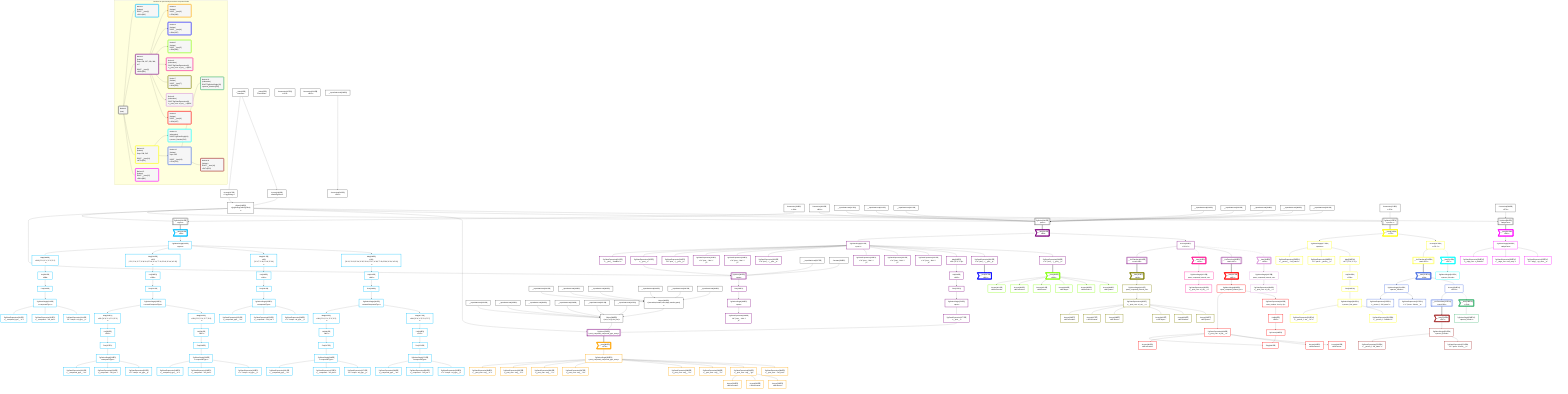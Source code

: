 graph TD
    classDef path fill:#eee,stroke:#000,color:#000
    classDef plan fill:#fff,stroke-width:3px,color:#000
    classDef itemplan fill:#fff,stroke-width:6px,color:#000
    classDef sideeffectplan fill:#f00,stroke-width:6px,color:#000
    classDef bucket fill:#f6f6f6,color:#000,stroke-width:6px,text-align:left


    %% define steps
    __Value3["__Value[3∈0]<br />ᐸcontextᐳ"]:::plan
    __Value5["__Value[5∈0]<br />ᐸrootValueᐳ"]:::plan
    Access197["Access[197∈0]<br />ᐸ3.pgSettingsᐳ"]:::plan
    Access198["Access[198∈0]<br />ᐸ3.withPgClientᐳ"]:::plan
    Object199["Object[199∈0]<br />ᐸ{pgSettings,withPgClient}ᐳ"]:::plan
    Connection200["Connection[200∈0]<br />ᐸ196ᐳ"]:::plan
    PgSelect201[["PgSelect[201∈0]<br />ᐸtypesᐳ"]]:::plan
    __Item202>"__Item[202∈1]<br />ᐸ201ᐳ"]:::itemplan
    PgSelectSingle203["PgSelectSingle[203∈1]<br />ᐸtypesᐳ"]:::plan
    Map588["Map[588∈1]<br />ᐸ203:{”0”:0,”1”:1,”2”:2,”3”:3}ᐳ"]:::plan
    List589["List[589∈1]<br />ᐸ588ᐳ"]:::plan
    First209["First[209∈1]"]:::plan
    PgSelectSingle210["PgSelectSingle[210∈1]<br />ᐸcompoundTypeᐳ"]:::plan
    PgClassExpression211["PgClassExpression[211∈1]<br />ᐸ__compound_type__.”a”ᐳ"]:::plan
    PgClassExpression212["PgClassExpression[212∈1]<br />ᐸ__compound....”foo_bar”ᐳ"]:::plan
    PgClassExpression214["PgClassExpression[214∈1]<br />ᐸ”c”.”compo...nd_type__)ᐳ"]:::plan
    Map598["Map[598∈1]<br />ᐸ203:{”0”:5,”1”:6,”2”:7,”3”:8,”4”:9,”5”:10,”6”:11,”7”:12,”8”:13,”9”:14,”10”:15}ᐳ"]:::plan
    List599["List[599∈1]<br />ᐸ598ᐳ"]:::plan
    First220["First[220∈1]"]:::plan
    PgSelectSingle221["PgSelectSingle[221∈1]<br />ᐸnestedCompoundTypeᐳ"]:::plan
    Map592["Map[592∈1]<br />ᐸ221:{”0”:0,”1”:1,”2”:2,”3”:3}ᐳ"]:::plan
    List593["List[593∈1]<br />ᐸ592ᐳ"]:::plan
    First227["First[227∈1]"]:::plan
    PgSelectSingle228["PgSelectSingle[228∈1]<br />ᐸcompoundTypeᐳ"]:::plan
    PgClassExpression229["PgClassExpression[229∈1]<br />ᐸ__compound_type__.”a”ᐳ"]:::plan
    PgClassExpression230["PgClassExpression[230∈1]<br />ᐸ__compound....”foo_bar”ᐳ"]:::plan
    PgClassExpression232["PgClassExpression[232∈1]<br />ᐸ”c”.”compo...nd_type__)ᐳ"]:::plan
    Map595["Map[595∈1]<br />ᐸ221:{”0”:5,”1”:6,”2”:7,”3”:8}ᐳ"]:::plan
    List596["List[596∈1]<br />ᐸ595ᐳ"]:::plan
    First238["First[238∈1]"]:::plan
    PgSelectSingle239["PgSelectSingle[239∈1]<br />ᐸcompoundTypeᐳ"]:::plan
    PgClassExpression240["PgClassExpression[240∈1]<br />ᐸ__compound_type__.”a”ᐳ"]:::plan
    PgClassExpression241["PgClassExpression[241∈1]<br />ᐸ__compound....”foo_bar”ᐳ"]:::plan
    PgClassExpression243["PgClassExpression[243∈1]<br />ᐸ”c”.”compo...nd_type__)ᐳ"]:::plan
    Map601["Map[601∈1]<br />ᐸ203:{”0”:17,”1”:18,”2”:19,”3”:20}ᐳ"]:::plan
    List602["List[602∈1]<br />ᐸ601ᐳ"]:::plan
    First249["First[249∈1]"]:::plan
    PgSelectSingle250["PgSelectSingle[250∈1]<br />ᐸcompoundTypeᐳ"]:::plan
    PgClassExpression251["PgClassExpression[251∈1]<br />ᐸ__compound_type__.”a”ᐳ"]:::plan
    PgClassExpression252["PgClassExpression[252∈1]<br />ᐸ__compound....”foo_bar”ᐳ"]:::plan
    PgClassExpression254["PgClassExpression[254∈1]<br />ᐸ”c”.”compo...nd_type__)ᐳ"]:::plan
    Map609["Map[609∈1]<br />ᐸ203:{”0”:22,”1”:23,”2”:24,”3”:25,”4”:26,”5”:27,”6”:28,”7”:29,”8”:30,”9”:31,”10”:32}ᐳ"]:::plan
    List610["List[610∈1]<br />ᐸ609ᐳ"]:::plan
    First260["First[260∈1]"]:::plan
    PgSelectSingle261["PgSelectSingle[261∈1]<br />ᐸnestedCompoundTypeᐳ"]:::plan
    Map605["Map[605∈1]<br />ᐸ261:{”0”:0,”1”:1,”2”:2,”3”:3}ᐳ"]:::plan
    List606["List[606∈1]<br />ᐸ605ᐳ"]:::plan
    First267["First[267∈1]"]:::plan
    PgSelectSingle268["PgSelectSingle[268∈1]<br />ᐸcompoundTypeᐳ"]:::plan
    PgClassExpression269["PgClassExpression[269∈1]<br />ᐸ__compound_type__.”a”ᐳ"]:::plan
    PgClassExpression270["PgClassExpression[270∈1]<br />ᐸ__compound....”foo_bar”ᐳ"]:::plan
    PgClassExpression272["PgClassExpression[272∈1]<br />ᐸ”c”.”compo...nd_type__)ᐳ"]:::plan
    Map607["Map[607∈1]<br />ᐸ261:{”0”:4,”1”:5,”2”:6,”3”:7}ᐳ"]:::plan
    List608["List[608∈1]<br />ᐸ607ᐳ"]:::plan
    First278["First[278∈1]"]:::plan
    PgSelectSingle279["PgSelectSingle[279∈1]<br />ᐸcompoundTypeᐳ"]:::plan
    PgClassExpression280["PgClassExpression[280∈1]<br />ᐸ__compound_type__.”a”ᐳ"]:::plan
    PgClassExpression281["PgClassExpression[281∈1]<br />ᐸ__compound....”foo_bar”ᐳ"]:::plan
    PgClassExpression283["PgClassExpression[283∈1]<br />ᐸ”c”.”compo...nd_type__)ᐳ"]:::plan
    Connection308["Connection[308∈0]<br />ᐸ304ᐳ"]:::plan
    __InputStaticLeaf317["__InputStaticLeaf[317∈0]"]:::plan
    __InputStaticLeaf321["__InputStaticLeaf[321∈0]"]:::plan
    __InputStaticLeaf322["__InputStaticLeaf[322∈0]"]:::plan
    __InputStaticLeaf329["__InputStaticLeaf[329∈0]"]:::plan
    __InputStaticLeaf333["__InputStaticLeaf[333∈0]"]:::plan
    __InputStaticLeaf334["__InputStaticLeaf[334∈0]"]:::plan
    __InputStaticLeaf349["__InputStaticLeaf[349∈0]"]:::plan
    __InputStaticLeaf350["__InputStaticLeaf[350∈0]"]:::plan
    PgSelect309[["PgSelect[309∈0]<br />ᐸpostᐳ"]]:::plan
    __Item310>"__Item[310∈2]<br />ᐸ309ᐳ"]:::itemplan
    PgSelectSingle311["PgSelectSingle[311∈2]<br />ᐸpostᐳ"]:::plan
    PgClassExpression312["PgClassExpression[312∈2]<br />ᐸ__post__.”headline”ᐳ"]:::plan
    PgClassExpression315["PgClassExpression[315∈2]<br />ᐸ__post__ᐳ"]:::plan
    PgClassExpression316["PgClassExpression[316∈2]<br />ᐸ”a”.”post_...(__post__)ᐳ"]:::plan
    PgClassExpression320["PgClassExpression[320∈2]<br />ᐸ”a”.”post_...lder! */<br />)ᐳ"]:::plan
    PgClassExpression324["PgClassExpression[324∈2]<br />ᐸ”a”.”post_...lder! */<br />)ᐳ"]:::plan
    PgClassExpression328["PgClassExpression[328∈2]<br />ᐸ”a”.”post_...(__post__)ᐳ"]:::plan
    PgClassExpression332["PgClassExpression[332∈2]<br />ᐸ”a”.”post_...lder! */<br />)ᐳ"]:::plan
    PgClassExpression336["PgClassExpression[336∈2]<br />ᐸ”a”.”post_...lder! */<br />)ᐳ"]:::plan
    __InputStaticLeaf337["__InputStaticLeaf[337∈0]"]:::plan
    Constant339["Constant[339∈0]"]:::plan
    PgSelect341[["PgSelect[341∈2]<br />ᐸpostᐳ"]]:::plan
    First345["First[345∈2]"]:::plan
    PgSelectSingle346["PgSelectSingle[346∈2]<br />ᐸpostᐳ"]:::plan
    PgClassExpression348["PgClassExpression[348∈2]<br />ᐸ”a”.”post_...lder! */<br />)ᐳ"]:::plan
    PgClassExpression352["PgClassExpression[352∈2]<br />ᐸ”a”.”post_...lder! */<br />)ᐳ"]:::plan
    __InputStaticLeaf354["__InputStaticLeaf[354∈0]"]:::plan
    __InputStaticLeaf355["__InputStaticLeaf[355∈0]"]:::plan
    __InputStaticLeaf356["__InputStaticLeaf[356∈0]"]:::plan
    __InputStaticLeaf358["__InputStaticLeaf[358∈0]"]:::plan
    __InputStaticLeaf359["__InputStaticLeaf[359∈0]"]:::plan
    __InputStaticLeaf361["__InputStaticLeaf[361∈0]"]:::plan
    __InputStaticLeaf362["__InputStaticLeaf[362∈0]"]:::plan
    __InputStaticLeaf363["__InputStaticLeaf[363∈0]"]:::plan
    __InputStaticLeaf364["__InputStaticLeaf[364∈0]"]:::plan
    __InputStaticLeaf365["__InputStaticLeaf[365∈0]"]:::plan
    __InputStaticLeaf366["__InputStaticLeaf[366∈0]"]:::plan
    __InputStaticLeaf367["__InputStaticLeaf[367∈0]"]:::plan
    Object369["Object[369∈0]<br />ᐸ{seconds,minutes,hours,days,months,years}ᐳ"]:::plan
    Object368["Object[368∈0]<br />ᐸ{a,b,c,e,f,g,foo_bar}ᐳ"]:::plan
    Map603["Map[603∈2]<br />ᐸ311:{”0”:3,”1”:4}ᐳ"]:::plan
    List604["List[604∈2]<br />ᐸ603ᐳ"]:::plan
    First375["First[375∈2]"]:::plan
    PgSelectSingle376["PgSelectSingle[376∈2]<br />ᐸpostᐳ"]:::plan
    PgClassExpression377["PgClassExpression[377∈2]<br />ᐸ__post__ᐳ"]:::plan
    PgSelect378[["PgSelect[378∈2]<br />ᐸpost_computed_compound_type_arrayᐳ"]]:::plan
    __Item382>"__Item[382∈3]<br />ᐸ378ᐳ"]:::itemplan
    PgSelectSingle383["PgSelectSingle[383∈3]<br />ᐸpost_computed_compound_type_arrayᐳ"]:::plan
    PgClassExpression384["PgClassExpression[384∈3]<br />ᐸ__post_com...rray__.”a”ᐳ"]:::plan
    PgClassExpression385["PgClassExpression[385∈3]<br />ᐸ__post_com...rray__.”b”ᐳ"]:::plan
    PgClassExpression386["PgClassExpression[386∈3]<br />ᐸ__post_com...rray__.”c”ᐳ"]:::plan
    PgClassExpression387["PgClassExpression[387∈3]<br />ᐸ__post_com...rray__.”d”ᐳ"]:::plan
    PgClassExpression388["PgClassExpression[388∈3]<br />ᐸ__post_com...rray__.”e”ᐳ"]:::plan
    PgClassExpression389["PgClassExpression[389∈3]<br />ᐸ__post_com...rray__.”f”ᐳ"]:::plan
    PgClassExpression390["PgClassExpression[390∈3]<br />ᐸ__post_com...rray__.”g”ᐳ"]:::plan
    Access391["Access[391∈3]<br />ᐸ390.secondsᐳ"]:::plan
    Access392["Access[392∈3]<br />ᐸ390.minutesᐳ"]:::plan
    Access393["Access[393∈3]<br />ᐸ390.hoursᐳ"]:::plan
    PgClassExpression394["PgClassExpression[394∈3]<br />ᐸ__post_com....”foo_bar”ᐳ"]:::plan
    PgClassExpression396["PgClassExpression[396∈2]<br />ᐸ”a”.”post_...(__post__)ᐳ"]:::plan
    __Item397>"__Item[397∈4]<br />ᐸ396ᐳ"]:::itemplan
    PgClassExpression399["PgClassExpression[399∈2]<br />ᐸ”a”.”post_...(__post__)ᐳ"]:::plan
    __Item400>"__Item[400∈5]<br />ᐸ399ᐳ"]:::itemplan
    Access401["Access[401∈5]<br />ᐸ400.secondsᐳ"]:::plan
    Access402["Access[402∈5]<br />ᐸ400.minutesᐳ"]:::plan
    Access403["Access[403∈5]<br />ᐸ400.hoursᐳ"]:::plan
    Access404["Access[404∈5]<br />ᐸ400.daysᐳ"]:::plan
    Access405["Access[405∈5]<br />ᐸ400.monthsᐳ"]:::plan
    Access406["Access[406∈5]<br />ᐸ400.yearsᐳ"]:::plan
    Connection417["Connection[417∈0]<br />ᐸ413ᐳ"]:::plan
    Access600["Access[600∈2]<br />ᐸ310.0ᐳ"]:::plan
    __ListTransform419[["__ListTransform[419∈2]<br />ᐸeach:418ᐳ"]]:::plan
    __Item420>"__Item[420∈6]<br />ᐸ600ᐳ"]:::itemplan
    PgSelectSingle421["PgSelectSingle[421∈6]<br />ᐸpost_computed_interval_setᐳ"]:::plan
    PgClassExpression422["PgClassExpression[422∈6]<br />ᐸ__post_com...al_set__.vᐳ"]:::plan
    __Item423>"__Item[423∈7]<br />ᐸ419ᐳ"]:::itemplan
    PgSelectSingle424["PgSelectSingle[424∈7]<br />ᐸpost_computed_interval_setᐳ"]:::plan
    PgClassExpression425["PgClassExpression[425∈7]<br />ᐸ__post_com...al_set__.vᐳ"]:::plan
    Access426["Access[426∈7]<br />ᐸ425.secondsᐳ"]:::plan
    Access427["Access[427∈7]<br />ᐸ425.minutesᐳ"]:::plan
    Access428["Access[428∈7]<br />ᐸ425.hoursᐳ"]:::plan
    Access429["Access[429∈7]<br />ᐸ425.daysᐳ"]:::plan
    Access430["Access[430∈7]<br />ᐸ425.monthsᐳ"]:::plan
    Access431["Access[431∈7]<br />ᐸ425.yearsᐳ"]:::plan
    __ListTransform433[["__ListTransform[433∈2]<br />ᐸeach:432ᐳ"]]:::plan
    __Item434>"__Item[434∈8]<br />ᐸ600ᐳ"]:::itemplan
    PgSelectSingle435["PgSelectSingle[435∈8]<br />ᐸpost_computed_interval_setᐳ"]:::plan
    PgClassExpression436["PgClassExpression[436∈8]<br />ᐸ__post_com...al_set__.vᐳ"]:::plan
    __Item437>"__Item[437∈9]<br />ᐸ433ᐳ"]:::itemplan
    PgSelectSingle438["PgSelectSingle[438∈9]<br />ᐸpost_computed_interval_setᐳ"]:::plan
    PgClassExpression439["PgClassExpression[439∈9]<br />ᐸ__post_com...al_set__.vᐳ"]:::plan
    PgClassExpression445["PgClassExpression[445∈9]<br />ᐸrow_number...tion by 1)ᐳ"]:::plan
    List446["List[446∈9]<br />ᐸ445ᐳ"]:::plan
    PgCursor444["PgCursor[444∈9]"]:::plan
    Edge440["Edge[440∈9]"]:::plan
    Access441["Access[441∈9]<br />ᐸ439.secondsᐳ"]:::plan
    Access442["Access[442∈9]<br />ᐸ439.minutesᐳ"]:::plan
    Access443["Access[443∈9]<br />ᐸ439.hoursᐳ"]:::plan
    Connection474["Connection[474∈0]<br />ᐸ470ᐳ"]:::plan
    PgSelect475[["PgSelect[475∈0]<br />ᐸpersonᐳ"]]:::plan
    __Item476>"__Item[476∈10]<br />ᐸ475ᐳ"]:::itemplan
    PgSelectSingle477["PgSelectSingle[477∈10]<br />ᐸpersonᐳ"]:::plan
    PgClassExpression478["PgClassExpression[478∈10]<br />ᐸ__person__...full_name”ᐳ"]:::plan
    PgClassExpression480["PgClassExpression[480∈10]<br />ᐸ”c”.”perso..._person__)ᐳ"]:::plan
    Connection508["Connection[508∈0]<br />ᐸ504ᐳ"]:::plan
    Access597["Access[597∈10]<br />ᐸ476.2ᐳ"]:::plan
    __ListTransform510[["__ListTransform[510∈10]<br />ᐸeach:509ᐳ"]]:::plan
    __Item511>"__Item[511∈11]<br />ᐸ597ᐳ"]:::itemplan
    PgSelectSingle512["PgSelectSingle[512∈11]<br />ᐸperson_friendsᐳ"]:::plan
    __Item513>"__Item[513∈12]<br />ᐸ510ᐳ"]:::itemplan
    PgSelectSingle514["PgSelectSingle[514∈12]<br />ᐸperson_friendsᐳ"]:::plan
    PgClassExpression515["PgClassExpression[515∈12]<br />ᐸ__person_f...full_name”ᐳ"]:::plan
    PgClassExpression517["PgClassExpression[517∈12]<br />ᐸ”c”.”perso...friends__)ᐳ"]:::plan
    __InputStaticLeaf518["__InputStaticLeaf[518∈0]"]:::plan
    Connection545["Connection[545∈0]<br />ᐸ541ᐳ"]:::plan
    Access594["Access[594∈12]<br />ᐸ513.0ᐳ"]:::plan
    __ListTransform547[["__ListTransform[547∈12]<br />ᐸeach:546ᐳ"]]:::plan
    __Item548>"__Item[548∈13]<br />ᐸ594ᐳ"]:::itemplan
    PgSelectSingle549["PgSelectSingle[549∈13]<br />ᐸperson_friendsᐳ"]:::plan
    __Item550>"__Item[550∈14]<br />ᐸ547ᐳ"]:::itemplan
    PgSelectSingle551["PgSelectSingle[551∈14]<br />ᐸperson_friendsᐳ"]:::plan
    PgClassExpression552["PgClassExpression[552∈14]<br />ᐸ__person_f...full_name”ᐳ"]:::plan
    PgClassExpression554["PgClassExpression[554∈14]<br />ᐸ”c”.”perso...friends__)ᐳ"]:::plan
    Map590["Map[590∈10]<br />ᐸ477:{”0”:0,”1”:1}ᐳ"]:::plan
    List591["List[591∈10]<br />ᐸ590ᐳ"]:::plan
    First560["First[560∈10]"]:::plan
    PgSelectSingle561["PgSelectSingle[561∈10]<br />ᐸperson_first_postᐳ"]:::plan
    PgClassExpression562["PgClassExpression[562∈10]<br />ᐸ__person_f...ost__.”id”ᐳ"]:::plan
    PgClassExpression563["PgClassExpression[563∈10]<br />ᐸ__person_f...”headline”ᐳ"]:::plan
    Connection580["Connection[580∈0]<br />ᐸ576ᐳ"]:::plan
    PgSelect581[["PgSelect[581∈0]<br />ᐸedgeCaseᐳ"]]:::plan
    __Item582>"__Item[582∈15]<br />ᐸ581ᐳ"]:::itemplan
    PgSelectSingle583["PgSelectSingle[583∈15]<br />ᐸedgeCaseᐳ"]:::plan
    PgClassExpression584["PgClassExpression[584∈15]<br />ᐸ__edge_cas...s_default”ᐳ"]:::plan
    PgClassExpression585["PgClassExpression[585∈15]<br />ᐸ__edge_cas...cast_easy”ᐳ"]:::plan
    PgClassExpression587["PgClassExpression[587∈15]<br />ᐸ”c”.”edge_...ge_case__)ᐳ"]:::plan

    %% plan dependencies
    __Value3 --> Access197
    __Value3 --> Access198
    Access197 & Access198 --> Object199
    Object199 & Connection200 --> PgSelect201
    PgSelect201 ==> __Item202
    __Item202 --> PgSelectSingle203
    PgSelectSingle203 --> Map588
    Map588 --> List589
    List589 --> First209
    First209 --> PgSelectSingle210
    PgSelectSingle210 --> PgClassExpression211
    PgSelectSingle210 --> PgClassExpression212
    PgSelectSingle210 --> PgClassExpression214
    PgSelectSingle203 --> Map598
    Map598 --> List599
    List599 --> First220
    First220 --> PgSelectSingle221
    PgSelectSingle221 --> Map592
    Map592 --> List593
    List593 --> First227
    First227 --> PgSelectSingle228
    PgSelectSingle228 --> PgClassExpression229
    PgSelectSingle228 --> PgClassExpression230
    PgSelectSingle228 --> PgClassExpression232
    PgSelectSingle221 --> Map595
    Map595 --> List596
    List596 --> First238
    First238 --> PgSelectSingle239
    PgSelectSingle239 --> PgClassExpression240
    PgSelectSingle239 --> PgClassExpression241
    PgSelectSingle239 --> PgClassExpression243
    PgSelectSingle203 --> Map601
    Map601 --> List602
    List602 --> First249
    First249 --> PgSelectSingle250
    PgSelectSingle250 --> PgClassExpression251
    PgSelectSingle250 --> PgClassExpression252
    PgSelectSingle250 --> PgClassExpression254
    PgSelectSingle203 --> Map609
    Map609 --> List610
    List610 --> First260
    First260 --> PgSelectSingle261
    PgSelectSingle261 --> Map605
    Map605 --> List606
    List606 --> First267
    First267 --> PgSelectSingle268
    PgSelectSingle268 --> PgClassExpression269
    PgSelectSingle268 --> PgClassExpression270
    PgSelectSingle268 --> PgClassExpression272
    PgSelectSingle261 --> Map607
    Map607 --> List608
    List608 --> First278
    First278 --> PgSelectSingle279
    PgSelectSingle279 --> PgClassExpression280
    PgSelectSingle279 --> PgClassExpression281
    PgSelectSingle279 --> PgClassExpression283
    Object199 & Connection308 & __InputStaticLeaf317 & __InputStaticLeaf321 & __InputStaticLeaf322 & __InputStaticLeaf329 & __InputStaticLeaf333 & __InputStaticLeaf334 & __InputStaticLeaf349 & __InputStaticLeaf350 --> PgSelect309
    PgSelect309 ==> __Item310
    __Item310 --> PgSelectSingle311
    PgSelectSingle311 --> PgClassExpression312
    PgSelectSingle311 --> PgClassExpression315
    PgSelectSingle311 --> PgClassExpression316
    PgSelectSingle311 --> PgClassExpression320
    PgSelectSingle311 --> PgClassExpression324
    PgSelectSingle311 --> PgClassExpression328
    PgSelectSingle311 --> PgClassExpression332
    PgSelectSingle311 --> PgClassExpression336
    Object199 & PgClassExpression315 & __InputStaticLeaf337 & Constant339 --> PgSelect341
    PgSelect341 --> First345
    First345 --> PgSelectSingle346
    PgSelectSingle346 --> PgClassExpression348
    PgSelectSingle311 --> PgClassExpression352
    __InputStaticLeaf361 & __InputStaticLeaf362 & __InputStaticLeaf363 & __InputStaticLeaf364 & __InputStaticLeaf365 & __InputStaticLeaf366 --> Object369
    __InputStaticLeaf354 & __InputStaticLeaf355 & __InputStaticLeaf356 & __InputStaticLeaf358 & __InputStaticLeaf359 & Object369 & __InputStaticLeaf367 --> Object368
    PgSelectSingle311 --> Map603
    Map603 --> List604
    List604 --> First375
    First375 --> PgSelectSingle376
    PgSelectSingle376 --> PgClassExpression377
    Object199 & PgClassExpression377 & Object368 --> PgSelect378
    PgSelect378 ==> __Item382
    __Item382 --> PgSelectSingle383
    PgSelectSingle383 --> PgClassExpression384
    PgSelectSingle383 --> PgClassExpression385
    PgSelectSingle383 --> PgClassExpression386
    PgSelectSingle383 --> PgClassExpression387
    PgSelectSingle383 --> PgClassExpression388
    PgSelectSingle383 --> PgClassExpression389
    PgSelectSingle383 --> PgClassExpression390
    PgClassExpression390 --> Access391
    PgClassExpression390 --> Access392
    PgClassExpression390 --> Access393
    PgSelectSingle383 --> PgClassExpression394
    PgSelectSingle311 --> PgClassExpression396
    PgClassExpression396 ==> __Item397
    PgSelectSingle311 --> PgClassExpression399
    PgClassExpression399 ==> __Item400
    __Item400 --> Access401
    __Item400 --> Access402
    __Item400 --> Access403
    __Item400 --> Access404
    __Item400 --> Access405
    __Item400 --> Access406
    __Item310 --> Access600
    Access600 --> __ListTransform419
    Access600 -.-> __Item420
    __Item420 --> PgSelectSingle421
    PgSelectSingle421 --> PgClassExpression422
    __ListTransform419 ==> __Item423
    __Item423 --> PgSelectSingle424
    PgSelectSingle424 --> PgClassExpression425
    PgClassExpression425 --> Access426
    PgClassExpression425 --> Access427
    PgClassExpression425 --> Access428
    PgClassExpression425 --> Access429
    PgClassExpression425 --> Access430
    PgClassExpression425 --> Access431
    Access600 --> __ListTransform433
    Access600 -.-> __Item434
    __Item434 --> PgSelectSingle435
    PgSelectSingle435 --> PgClassExpression436
    __ListTransform433 ==> __Item437
    __Item437 --> PgSelectSingle438
    PgSelectSingle438 --> PgClassExpression439
    PgSelectSingle438 --> PgClassExpression445
    PgClassExpression445 --> List446
    List446 --> PgCursor444
    PgClassExpression439 & PgCursor444 --> Edge440
    PgClassExpression439 --> Access441
    PgClassExpression439 --> Access442
    PgClassExpression439 --> Access443
    Object199 & Connection474 --> PgSelect475
    PgSelect475 ==> __Item476
    __Item476 --> PgSelectSingle477
    PgSelectSingle477 --> PgClassExpression478
    PgSelectSingle477 --> PgClassExpression480
    __Item476 --> Access597
    Access597 --> __ListTransform510
    Access597 -.-> __Item511
    __Item511 --> PgSelectSingle512
    __ListTransform510 ==> __Item513
    __Item513 --> PgSelectSingle514
    PgSelectSingle514 --> PgClassExpression515
    PgSelectSingle514 --> PgClassExpression517
    __InputStaticLeaf518 --> Connection545
    __Item513 --> Access594
    Access594 --> __ListTransform547
    Access594 -.-> __Item548
    __Item548 --> PgSelectSingle549
    __ListTransform547 ==> __Item550
    __Item550 --> PgSelectSingle551
    PgSelectSingle551 --> PgClassExpression552
    PgSelectSingle551 --> PgClassExpression554
    PgSelectSingle477 --> Map590
    Map590 --> List591
    List591 --> First560
    First560 --> PgSelectSingle561
    PgSelectSingle561 --> PgClassExpression562
    PgSelectSingle561 --> PgClassExpression563
    Object199 & Connection580 --> PgSelect581
    PgSelect581 ==> __Item582
    __Item582 --> PgSelectSingle583
    PgSelectSingle583 --> PgClassExpression584
    PgSelectSingle583 --> PgClassExpression585
    PgSelectSingle583 --> PgClassExpression587

    %% plan-to-path relationships

    subgraph "Buckets for queries/v4/procedure-computed-fields"
    Bucket0("Bucket 0<br />(root)"):::bucket
    classDef bucket0 stroke:#696969
    class Bucket0,__Value3,__Value5,Access197,Access198,Object199,Connection200,PgSelect201,Connection308,PgSelect309,__InputStaticLeaf317,__InputStaticLeaf321,__InputStaticLeaf322,__InputStaticLeaf329,__InputStaticLeaf333,__InputStaticLeaf334,__InputStaticLeaf337,Constant339,__InputStaticLeaf349,__InputStaticLeaf350,__InputStaticLeaf354,__InputStaticLeaf355,__InputStaticLeaf356,__InputStaticLeaf358,__InputStaticLeaf359,__InputStaticLeaf361,__InputStaticLeaf362,__InputStaticLeaf363,__InputStaticLeaf364,__InputStaticLeaf365,__InputStaticLeaf366,__InputStaticLeaf367,Object368,Object369,Connection417,Connection474,PgSelect475,Connection508,__InputStaticLeaf518,Connection545,Connection580,PgSelect581 bucket0
    Bucket1("Bucket 1<br />(listItem)<br />ROOT __Item{1}ᐸ201ᐳ[202]"):::bucket
    classDef bucket1 stroke:#00bfff
    class Bucket1,__Item202,PgSelectSingle203,First209,PgSelectSingle210,PgClassExpression211,PgClassExpression212,PgClassExpression214,First220,PgSelectSingle221,First227,PgSelectSingle228,PgClassExpression229,PgClassExpression230,PgClassExpression232,First238,PgSelectSingle239,PgClassExpression240,PgClassExpression241,PgClassExpression243,First249,PgSelectSingle250,PgClassExpression251,PgClassExpression252,PgClassExpression254,First260,PgSelectSingle261,First267,PgSelectSingle268,PgClassExpression269,PgClassExpression270,PgClassExpression272,First278,PgSelectSingle279,PgClassExpression280,PgClassExpression281,PgClassExpression283,Map588,List589,Map592,List593,Map595,List596,Map598,List599,Map601,List602,Map605,List606,Map607,List608,Map609,List610 bucket1
    Bucket2("Bucket 2<br />(listItem)<br />Deps: 199, 337, 339, 368, 417<br /><br />ROOT __Item{2}ᐸ309ᐳ[310]"):::bucket
    classDef bucket2 stroke:#7f007f
    class Bucket2,__Item310,PgSelectSingle311,PgClassExpression312,PgClassExpression315,PgClassExpression316,PgClassExpression320,PgClassExpression324,PgClassExpression328,PgClassExpression332,PgClassExpression336,PgSelect341,First345,PgSelectSingle346,PgClassExpression348,PgClassExpression352,First375,PgSelectSingle376,PgClassExpression377,PgSelect378,PgClassExpression396,PgClassExpression399,__ListTransform419,__ListTransform433,Access600,Map603,List604 bucket2
    Bucket3("Bucket 3<br />(listItem)<br />ROOT __Item{3}ᐸ378ᐳ[382]"):::bucket
    classDef bucket3 stroke:#ffa500
    class Bucket3,__Item382,PgSelectSingle383,PgClassExpression384,PgClassExpression385,PgClassExpression386,PgClassExpression387,PgClassExpression388,PgClassExpression389,PgClassExpression390,Access391,Access392,Access393,PgClassExpression394 bucket3
    Bucket4("Bucket 4<br />(listItem)<br />ROOT __Item{4}ᐸ396ᐳ[397]"):::bucket
    classDef bucket4 stroke:#0000ff
    class Bucket4,__Item397 bucket4
    Bucket5("Bucket 5<br />(listItem)<br />ROOT __Item{5}ᐸ399ᐳ[400]"):::bucket
    classDef bucket5 stroke:#7fff00
    class Bucket5,__Item400,Access401,Access402,Access403,Access404,Access405,Access406 bucket5
    Bucket6("Bucket 6<br />(subroutine)<br />ROOT PgClassExpression{6}ᐸ__post_com...al_set__.vᐳ[422]"):::bucket
    classDef bucket6 stroke:#ff1493
    class Bucket6,__Item420,PgSelectSingle421,PgClassExpression422 bucket6
    Bucket7("Bucket 7<br />(listItem)<br />ROOT __Item{7}ᐸ419ᐳ[423]"):::bucket
    classDef bucket7 stroke:#808000
    class Bucket7,__Item423,PgSelectSingle424,PgClassExpression425,Access426,Access427,Access428,Access429,Access430,Access431 bucket7
    Bucket8("Bucket 8<br />(subroutine)<br />ROOT PgClassExpression{8}ᐸ__post_com...al_set__.vᐳ[436]"):::bucket
    classDef bucket8 stroke:#dda0dd
    class Bucket8,__Item434,PgSelectSingle435,PgClassExpression436 bucket8
    Bucket9("Bucket 9<br />(listItem)<br />ROOT __Item{9}ᐸ433ᐳ[437]"):::bucket
    classDef bucket9 stroke:#ff0000
    class Bucket9,__Item437,PgSelectSingle438,PgClassExpression439,Edge440,Access441,Access442,Access443,PgCursor444,PgClassExpression445,List446 bucket9
    Bucket10("Bucket 10<br />(listItem)<br />Deps: 508, 545<br /><br />ROOT __Item{10}ᐸ475ᐳ[476]"):::bucket
    classDef bucket10 stroke:#ffff00
    class Bucket10,__Item476,PgSelectSingle477,PgClassExpression478,PgClassExpression480,__ListTransform510,First560,PgSelectSingle561,PgClassExpression562,PgClassExpression563,Map590,List591,Access597 bucket10
    Bucket11("Bucket 11<br />(subroutine)<br />ROOT PgSelectSingle{11}ᐸperson_friendsᐳ[512]"):::bucket
    classDef bucket11 stroke:#00ffff
    class Bucket11,__Item511,PgSelectSingle512 bucket11
    Bucket12("Bucket 12<br />(listItem)<br />Deps: 545<br /><br />ROOT __Item{12}ᐸ510ᐳ[513]"):::bucket
    classDef bucket12 stroke:#4169e1
    class Bucket12,__Item513,PgSelectSingle514,PgClassExpression515,PgClassExpression517,__ListTransform547,Access594 bucket12
    Bucket13("Bucket 13<br />(subroutine)<br />ROOT PgSelectSingle{13}ᐸperson_friendsᐳ[549]"):::bucket
    classDef bucket13 stroke:#3cb371
    class Bucket13,__Item548,PgSelectSingle549 bucket13
    Bucket14("Bucket 14<br />(listItem)<br />ROOT __Item{14}ᐸ547ᐳ[550]"):::bucket
    classDef bucket14 stroke:#a52a2a
    class Bucket14,__Item550,PgSelectSingle551,PgClassExpression552,PgClassExpression554 bucket14
    Bucket15("Bucket 15<br />(listItem)<br />ROOT __Item{15}ᐸ581ᐳ[582]"):::bucket
    classDef bucket15 stroke:#ff00ff
    class Bucket15,__Item582,PgSelectSingle583,PgClassExpression584,PgClassExpression585,PgClassExpression587 bucket15
    Bucket0 --> Bucket1 & Bucket2 & Bucket10 & Bucket15
    Bucket2 --> Bucket3 & Bucket4 & Bucket5 & Bucket6 & Bucket7 & Bucket8 & Bucket9
    Bucket10 --> Bucket11 & Bucket12
    Bucket12 --> Bucket13 & Bucket14
    end